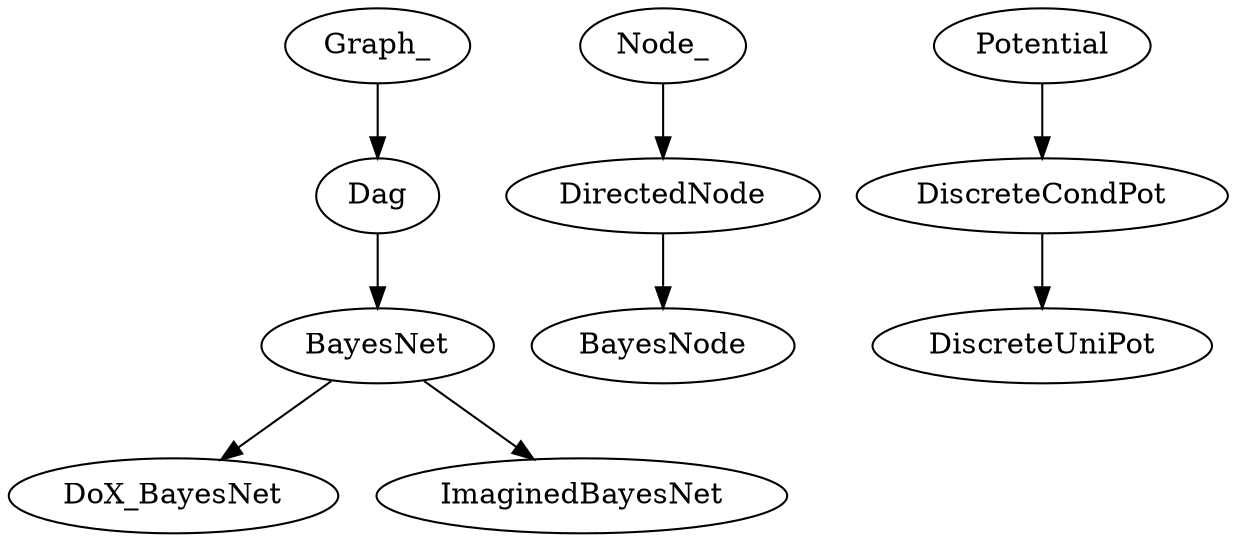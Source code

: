 strict digraph  {
BayesNet;
DoX_BayesNet;
ImaginedBayesNet;
Dag;
Graph_;
DirectedNode;
BayesNode;
Node_;
Potential;
DiscreteCondPot;
DiscreteUniPot;
BayesNet -> DoX_BayesNet;
BayesNet -> ImaginedBayesNet;
Dag -> BayesNet;
Graph_ -> Dag;
DirectedNode -> BayesNode;
Node_ -> DirectedNode;
Potential -> DiscreteCondPot;
DiscreteCondPot -> DiscreteUniPot;
}
